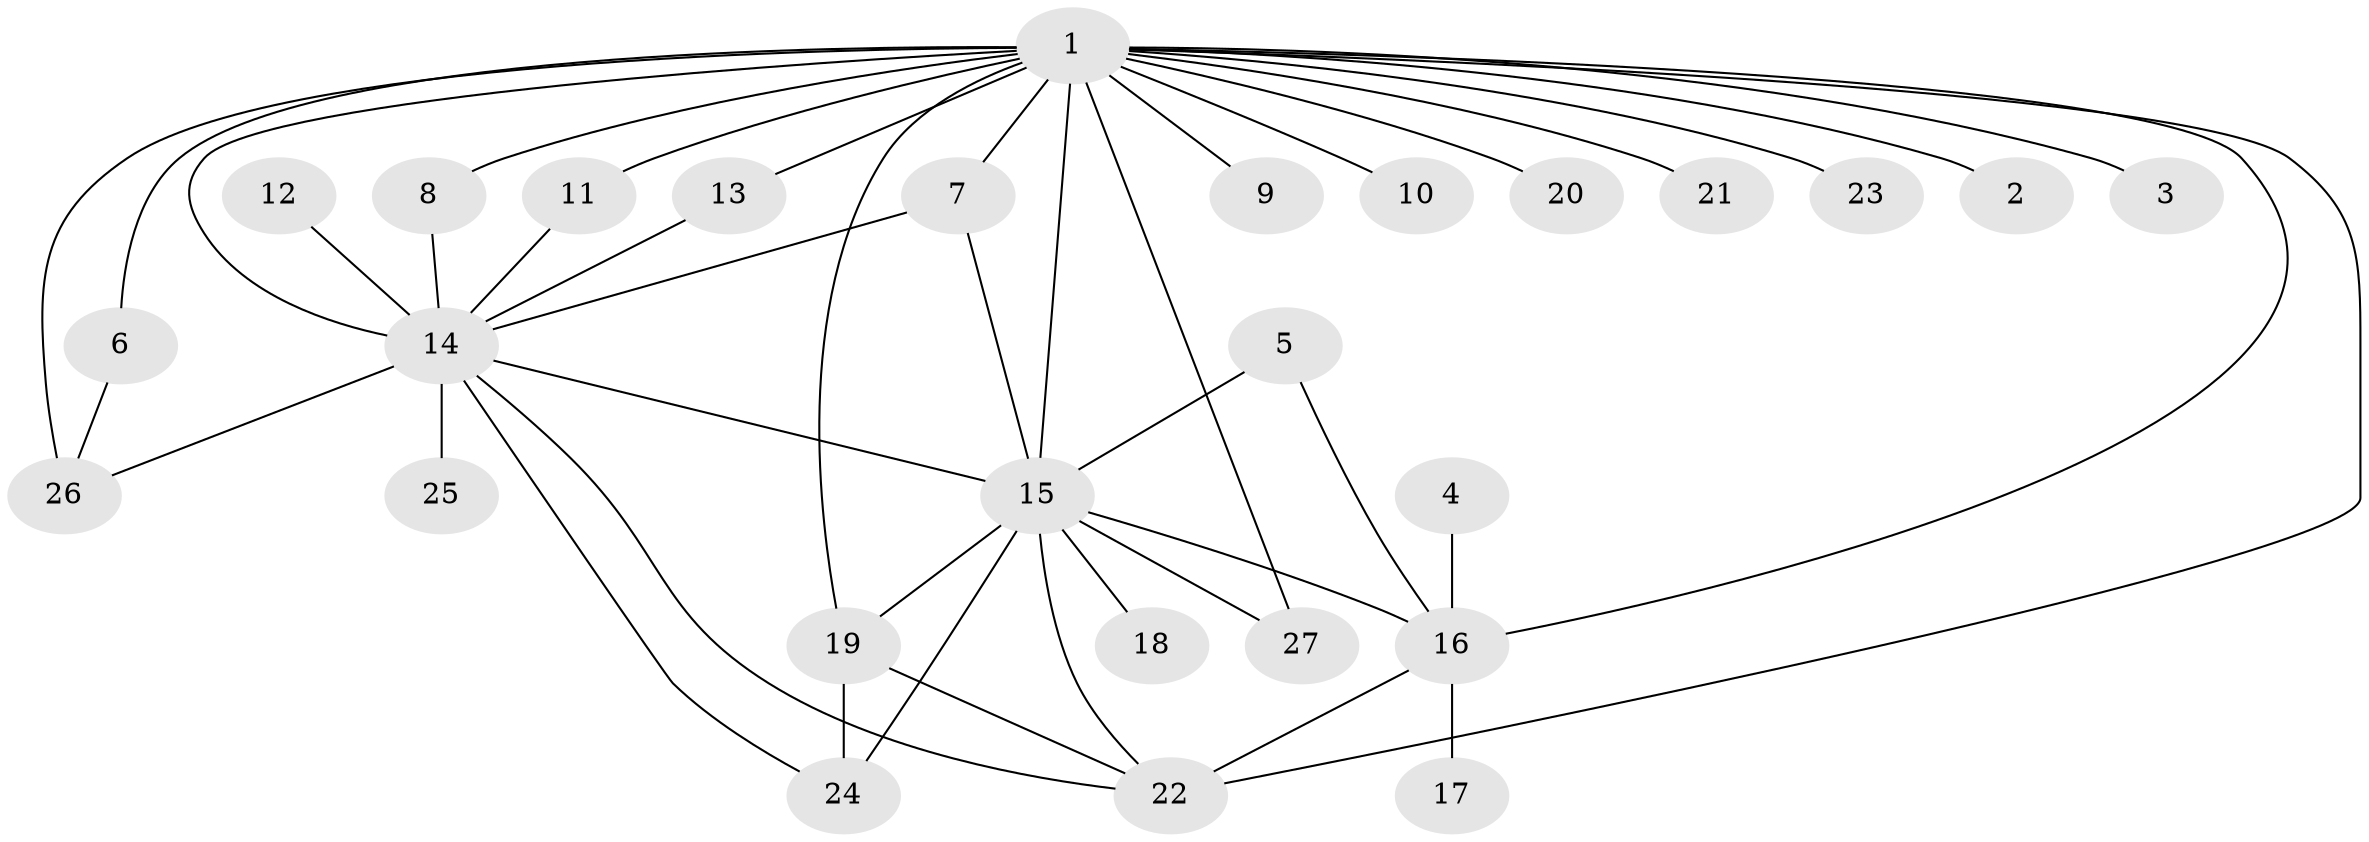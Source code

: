 // original degree distribution, {14: 0.03773584905660377, 18: 0.018867924528301886, 5: 0.05660377358490566, 1: 0.4339622641509434, 12: 0.018867924528301886, 6: 0.05660377358490566, 17: 0.018867924528301886, 3: 0.1320754716981132, 2: 0.20754716981132076, 4: 0.018867924528301886}
// Generated by graph-tools (version 1.1) at 2025/25/03/09/25 03:25:55]
// undirected, 27 vertices, 44 edges
graph export_dot {
graph [start="1"]
  node [color=gray90,style=filled];
  1;
  2;
  3;
  4;
  5;
  6;
  7;
  8;
  9;
  10;
  11;
  12;
  13;
  14;
  15;
  16;
  17;
  18;
  19;
  20;
  21;
  22;
  23;
  24;
  25;
  26;
  27;
  1 -- 2 [weight=1.0];
  1 -- 3 [weight=1.0];
  1 -- 6 [weight=1.0];
  1 -- 7 [weight=1.0];
  1 -- 8 [weight=1.0];
  1 -- 9 [weight=1.0];
  1 -- 10 [weight=1.0];
  1 -- 11 [weight=2.0];
  1 -- 13 [weight=1.0];
  1 -- 14 [weight=3.0];
  1 -- 15 [weight=2.0];
  1 -- 16 [weight=2.0];
  1 -- 19 [weight=2.0];
  1 -- 20 [weight=1.0];
  1 -- 21 [weight=1.0];
  1 -- 22 [weight=3.0];
  1 -- 23 [weight=1.0];
  1 -- 26 [weight=2.0];
  1 -- 27 [weight=1.0];
  4 -- 16 [weight=1.0];
  5 -- 15 [weight=1.0];
  5 -- 16 [weight=1.0];
  6 -- 26 [weight=1.0];
  7 -- 14 [weight=1.0];
  7 -- 15 [weight=1.0];
  8 -- 14 [weight=1.0];
  11 -- 14 [weight=1.0];
  12 -- 14 [weight=1.0];
  13 -- 14 [weight=1.0];
  14 -- 15 [weight=1.0];
  14 -- 22 [weight=1.0];
  14 -- 24 [weight=1.0];
  14 -- 25 [weight=1.0];
  14 -- 26 [weight=1.0];
  15 -- 16 [weight=3.0];
  15 -- 18 [weight=1.0];
  15 -- 19 [weight=1.0];
  15 -- 22 [weight=2.0];
  15 -- 24 [weight=1.0];
  15 -- 27 [weight=1.0];
  16 -- 17 [weight=1.0];
  16 -- 22 [weight=1.0];
  19 -- 22 [weight=1.0];
  19 -- 24 [weight=1.0];
}
